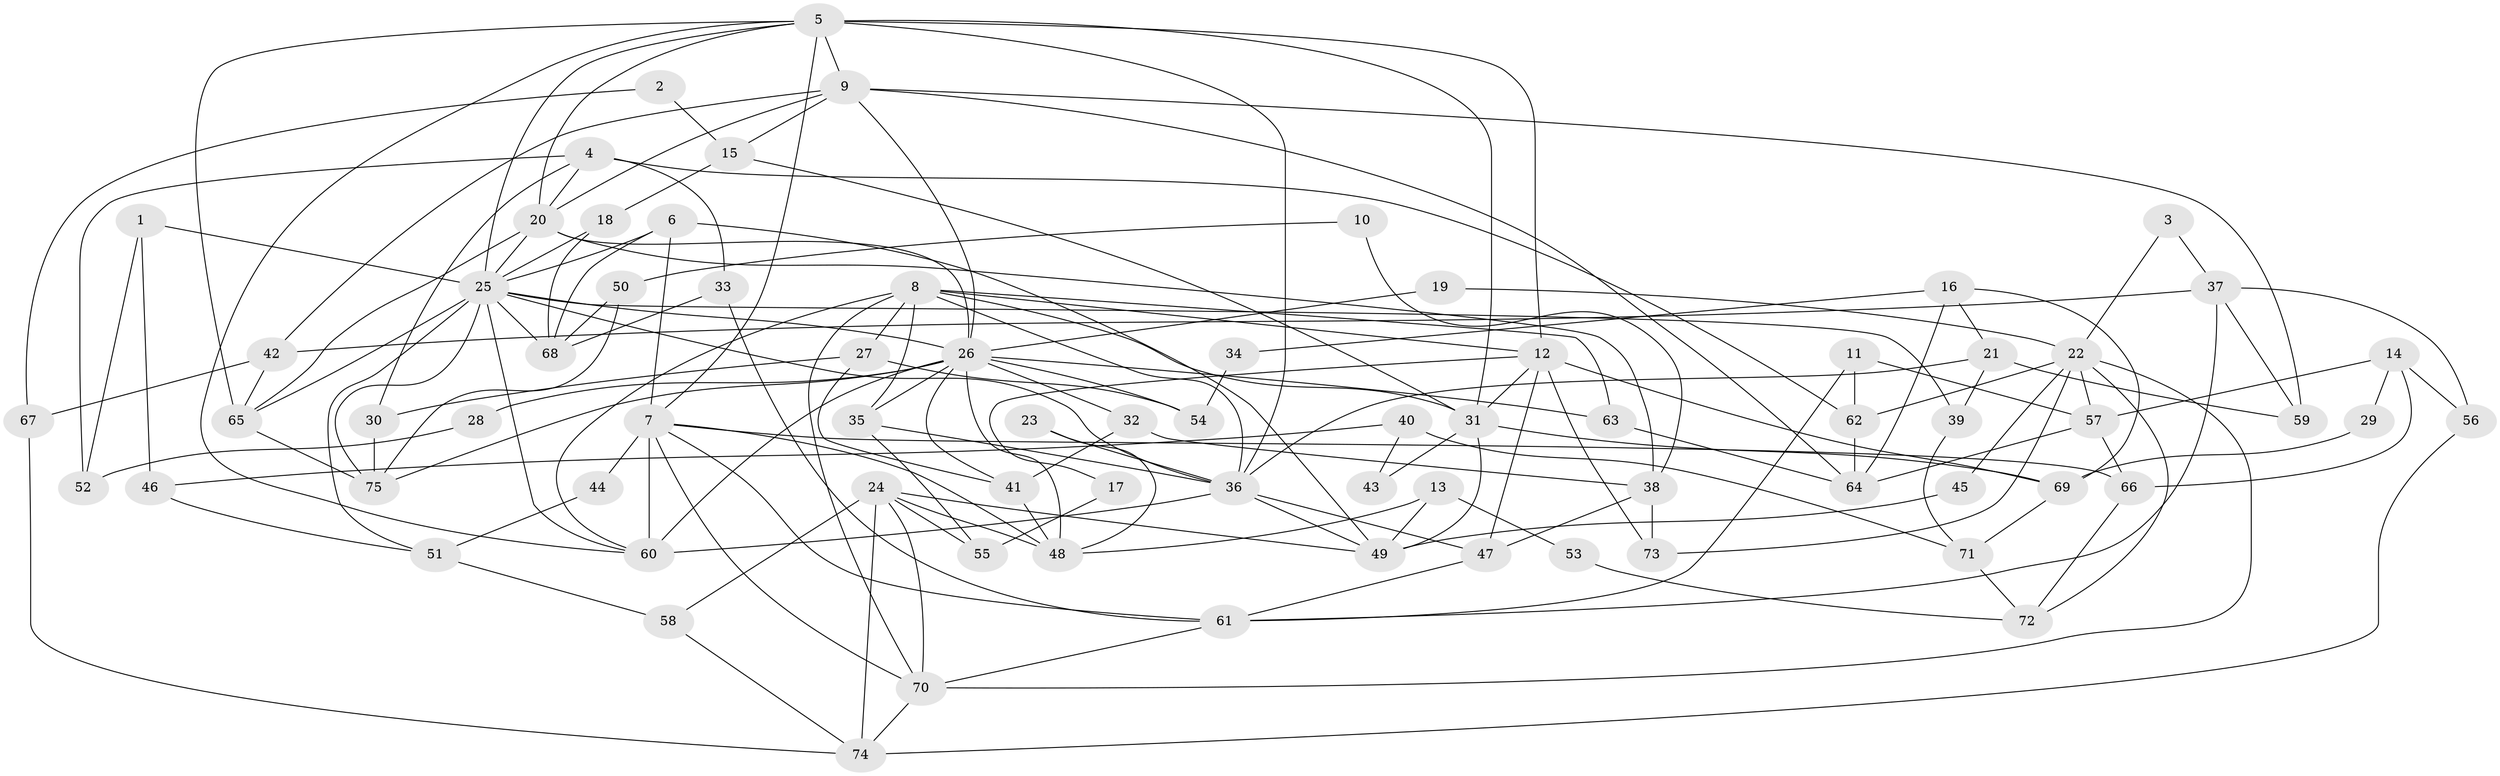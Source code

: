 // original degree distribution, {4: 0.2616822429906542, 3: 0.3177570093457944, 2: 0.12149532710280374, 5: 0.16822429906542055, 6: 0.08411214953271028, 8: 0.018691588785046728, 7: 0.009345794392523364, 10: 0.009345794392523364, 11: 0.009345794392523364}
// Generated by graph-tools (version 1.1) at 2025/50/03/04/25 22:50:58]
// undirected, 75 vertices, 164 edges
graph export_dot {
  node [color=gray90,style=filled];
  1;
  2;
  3;
  4;
  5;
  6;
  7;
  8;
  9;
  10;
  11;
  12;
  13;
  14;
  15;
  16;
  17;
  18;
  19;
  20;
  21;
  22;
  23;
  24;
  25;
  26;
  27;
  28;
  29;
  30;
  31;
  32;
  33;
  34;
  35;
  36;
  37;
  38;
  39;
  40;
  41;
  42;
  43;
  44;
  45;
  46;
  47;
  48;
  49;
  50;
  51;
  52;
  53;
  54;
  55;
  56;
  57;
  58;
  59;
  60;
  61;
  62;
  63;
  64;
  65;
  66;
  67;
  68;
  69;
  70;
  71;
  72;
  73;
  74;
  75;
  1 -- 25 [weight=1.0];
  1 -- 46 [weight=1.0];
  1 -- 52 [weight=1.0];
  2 -- 15 [weight=1.0];
  2 -- 67 [weight=1.0];
  3 -- 22 [weight=1.0];
  3 -- 37 [weight=1.0];
  4 -- 20 [weight=1.0];
  4 -- 30 [weight=1.0];
  4 -- 33 [weight=1.0];
  4 -- 52 [weight=1.0];
  4 -- 62 [weight=1.0];
  5 -- 7 [weight=1.0];
  5 -- 9 [weight=1.0];
  5 -- 12 [weight=1.0];
  5 -- 20 [weight=1.0];
  5 -- 25 [weight=1.0];
  5 -- 31 [weight=2.0];
  5 -- 36 [weight=1.0];
  5 -- 60 [weight=1.0];
  5 -- 65 [weight=1.0];
  6 -- 7 [weight=3.0];
  6 -- 25 [weight=1.0];
  6 -- 49 [weight=1.0];
  6 -- 68 [weight=1.0];
  7 -- 44 [weight=2.0];
  7 -- 48 [weight=1.0];
  7 -- 60 [weight=2.0];
  7 -- 61 [weight=1.0];
  7 -- 66 [weight=1.0];
  7 -- 70 [weight=1.0];
  8 -- 12 [weight=2.0];
  8 -- 27 [weight=1.0];
  8 -- 31 [weight=1.0];
  8 -- 35 [weight=1.0];
  8 -- 36 [weight=1.0];
  8 -- 60 [weight=1.0];
  8 -- 63 [weight=1.0];
  8 -- 70 [weight=1.0];
  9 -- 15 [weight=1.0];
  9 -- 20 [weight=3.0];
  9 -- 26 [weight=1.0];
  9 -- 42 [weight=1.0];
  9 -- 59 [weight=1.0];
  9 -- 64 [weight=1.0];
  10 -- 38 [weight=1.0];
  10 -- 50 [weight=1.0];
  11 -- 57 [weight=1.0];
  11 -- 61 [weight=1.0];
  11 -- 62 [weight=2.0];
  12 -- 17 [weight=1.0];
  12 -- 31 [weight=1.0];
  12 -- 47 [weight=1.0];
  12 -- 69 [weight=1.0];
  12 -- 73 [weight=1.0];
  13 -- 48 [weight=1.0];
  13 -- 49 [weight=1.0];
  13 -- 53 [weight=1.0];
  14 -- 29 [weight=1.0];
  14 -- 56 [weight=1.0];
  14 -- 57 [weight=1.0];
  14 -- 66 [weight=1.0];
  15 -- 18 [weight=1.0];
  15 -- 31 [weight=1.0];
  16 -- 21 [weight=1.0];
  16 -- 34 [weight=1.0];
  16 -- 64 [weight=1.0];
  16 -- 69 [weight=1.0];
  17 -- 55 [weight=1.0];
  18 -- 25 [weight=1.0];
  18 -- 68 [weight=1.0];
  19 -- 22 [weight=1.0];
  19 -- 26 [weight=2.0];
  20 -- 25 [weight=2.0];
  20 -- 26 [weight=3.0];
  20 -- 38 [weight=1.0];
  20 -- 65 [weight=1.0];
  21 -- 36 [weight=1.0];
  21 -- 39 [weight=1.0];
  21 -- 59 [weight=1.0];
  22 -- 45 [weight=1.0];
  22 -- 57 [weight=1.0];
  22 -- 62 [weight=1.0];
  22 -- 70 [weight=1.0];
  22 -- 72 [weight=1.0];
  22 -- 73 [weight=1.0];
  23 -- 36 [weight=1.0];
  23 -- 48 [weight=1.0];
  24 -- 48 [weight=1.0];
  24 -- 49 [weight=1.0];
  24 -- 55 [weight=1.0];
  24 -- 58 [weight=1.0];
  24 -- 70 [weight=1.0];
  24 -- 74 [weight=1.0];
  25 -- 26 [weight=1.0];
  25 -- 36 [weight=2.0];
  25 -- 39 [weight=1.0];
  25 -- 51 [weight=1.0];
  25 -- 60 [weight=1.0];
  25 -- 65 [weight=1.0];
  25 -- 68 [weight=1.0];
  25 -- 75 [weight=1.0];
  26 -- 28 [weight=1.0];
  26 -- 32 [weight=1.0];
  26 -- 35 [weight=1.0];
  26 -- 41 [weight=1.0];
  26 -- 48 [weight=1.0];
  26 -- 54 [weight=1.0];
  26 -- 60 [weight=1.0];
  26 -- 63 [weight=1.0];
  26 -- 75 [weight=1.0];
  27 -- 30 [weight=1.0];
  27 -- 41 [weight=1.0];
  27 -- 54 [weight=1.0];
  28 -- 52 [weight=1.0];
  29 -- 69 [weight=1.0];
  30 -- 75 [weight=1.0];
  31 -- 43 [weight=2.0];
  31 -- 49 [weight=1.0];
  31 -- 69 [weight=1.0];
  32 -- 38 [weight=1.0];
  32 -- 41 [weight=1.0];
  33 -- 61 [weight=1.0];
  33 -- 68 [weight=1.0];
  34 -- 54 [weight=1.0];
  35 -- 36 [weight=1.0];
  35 -- 55 [weight=1.0];
  36 -- 47 [weight=1.0];
  36 -- 49 [weight=1.0];
  36 -- 60 [weight=1.0];
  37 -- 42 [weight=1.0];
  37 -- 56 [weight=1.0];
  37 -- 59 [weight=1.0];
  37 -- 61 [weight=1.0];
  38 -- 47 [weight=1.0];
  38 -- 73 [weight=1.0];
  39 -- 71 [weight=1.0];
  40 -- 43 [weight=1.0];
  40 -- 46 [weight=1.0];
  40 -- 71 [weight=1.0];
  41 -- 48 [weight=1.0];
  42 -- 65 [weight=1.0];
  42 -- 67 [weight=1.0];
  44 -- 51 [weight=1.0];
  45 -- 49 [weight=1.0];
  46 -- 51 [weight=1.0];
  47 -- 61 [weight=1.0];
  50 -- 68 [weight=1.0];
  50 -- 75 [weight=1.0];
  51 -- 58 [weight=1.0];
  53 -- 72 [weight=1.0];
  56 -- 74 [weight=1.0];
  57 -- 64 [weight=1.0];
  57 -- 66 [weight=1.0];
  58 -- 74 [weight=1.0];
  61 -- 70 [weight=1.0];
  62 -- 64 [weight=1.0];
  63 -- 64 [weight=1.0];
  65 -- 75 [weight=1.0];
  66 -- 72 [weight=1.0];
  67 -- 74 [weight=1.0];
  69 -- 71 [weight=1.0];
  70 -- 74 [weight=1.0];
  71 -- 72 [weight=1.0];
}
